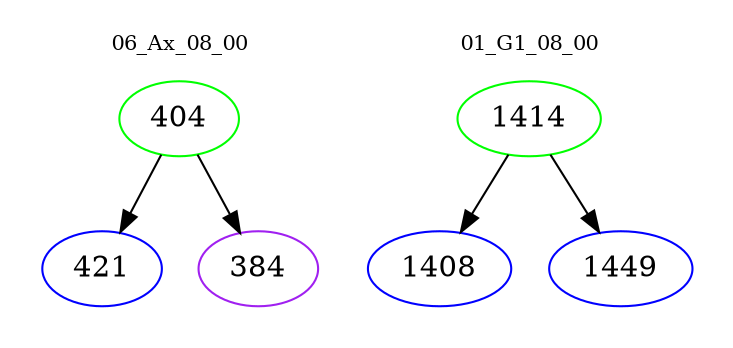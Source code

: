 digraph{
subgraph cluster_0 {
color = white
label = "06_Ax_08_00";
fontsize=10;
T0_404 [label="404", color="green"]
T0_404 -> T0_421 [color="black"]
T0_421 [label="421", color="blue"]
T0_404 -> T0_384 [color="black"]
T0_384 [label="384", color="purple"]
}
subgraph cluster_1 {
color = white
label = "01_G1_08_00";
fontsize=10;
T1_1414 [label="1414", color="green"]
T1_1414 -> T1_1408 [color="black"]
T1_1408 [label="1408", color="blue"]
T1_1414 -> T1_1449 [color="black"]
T1_1449 [label="1449", color="blue"]
}
}
